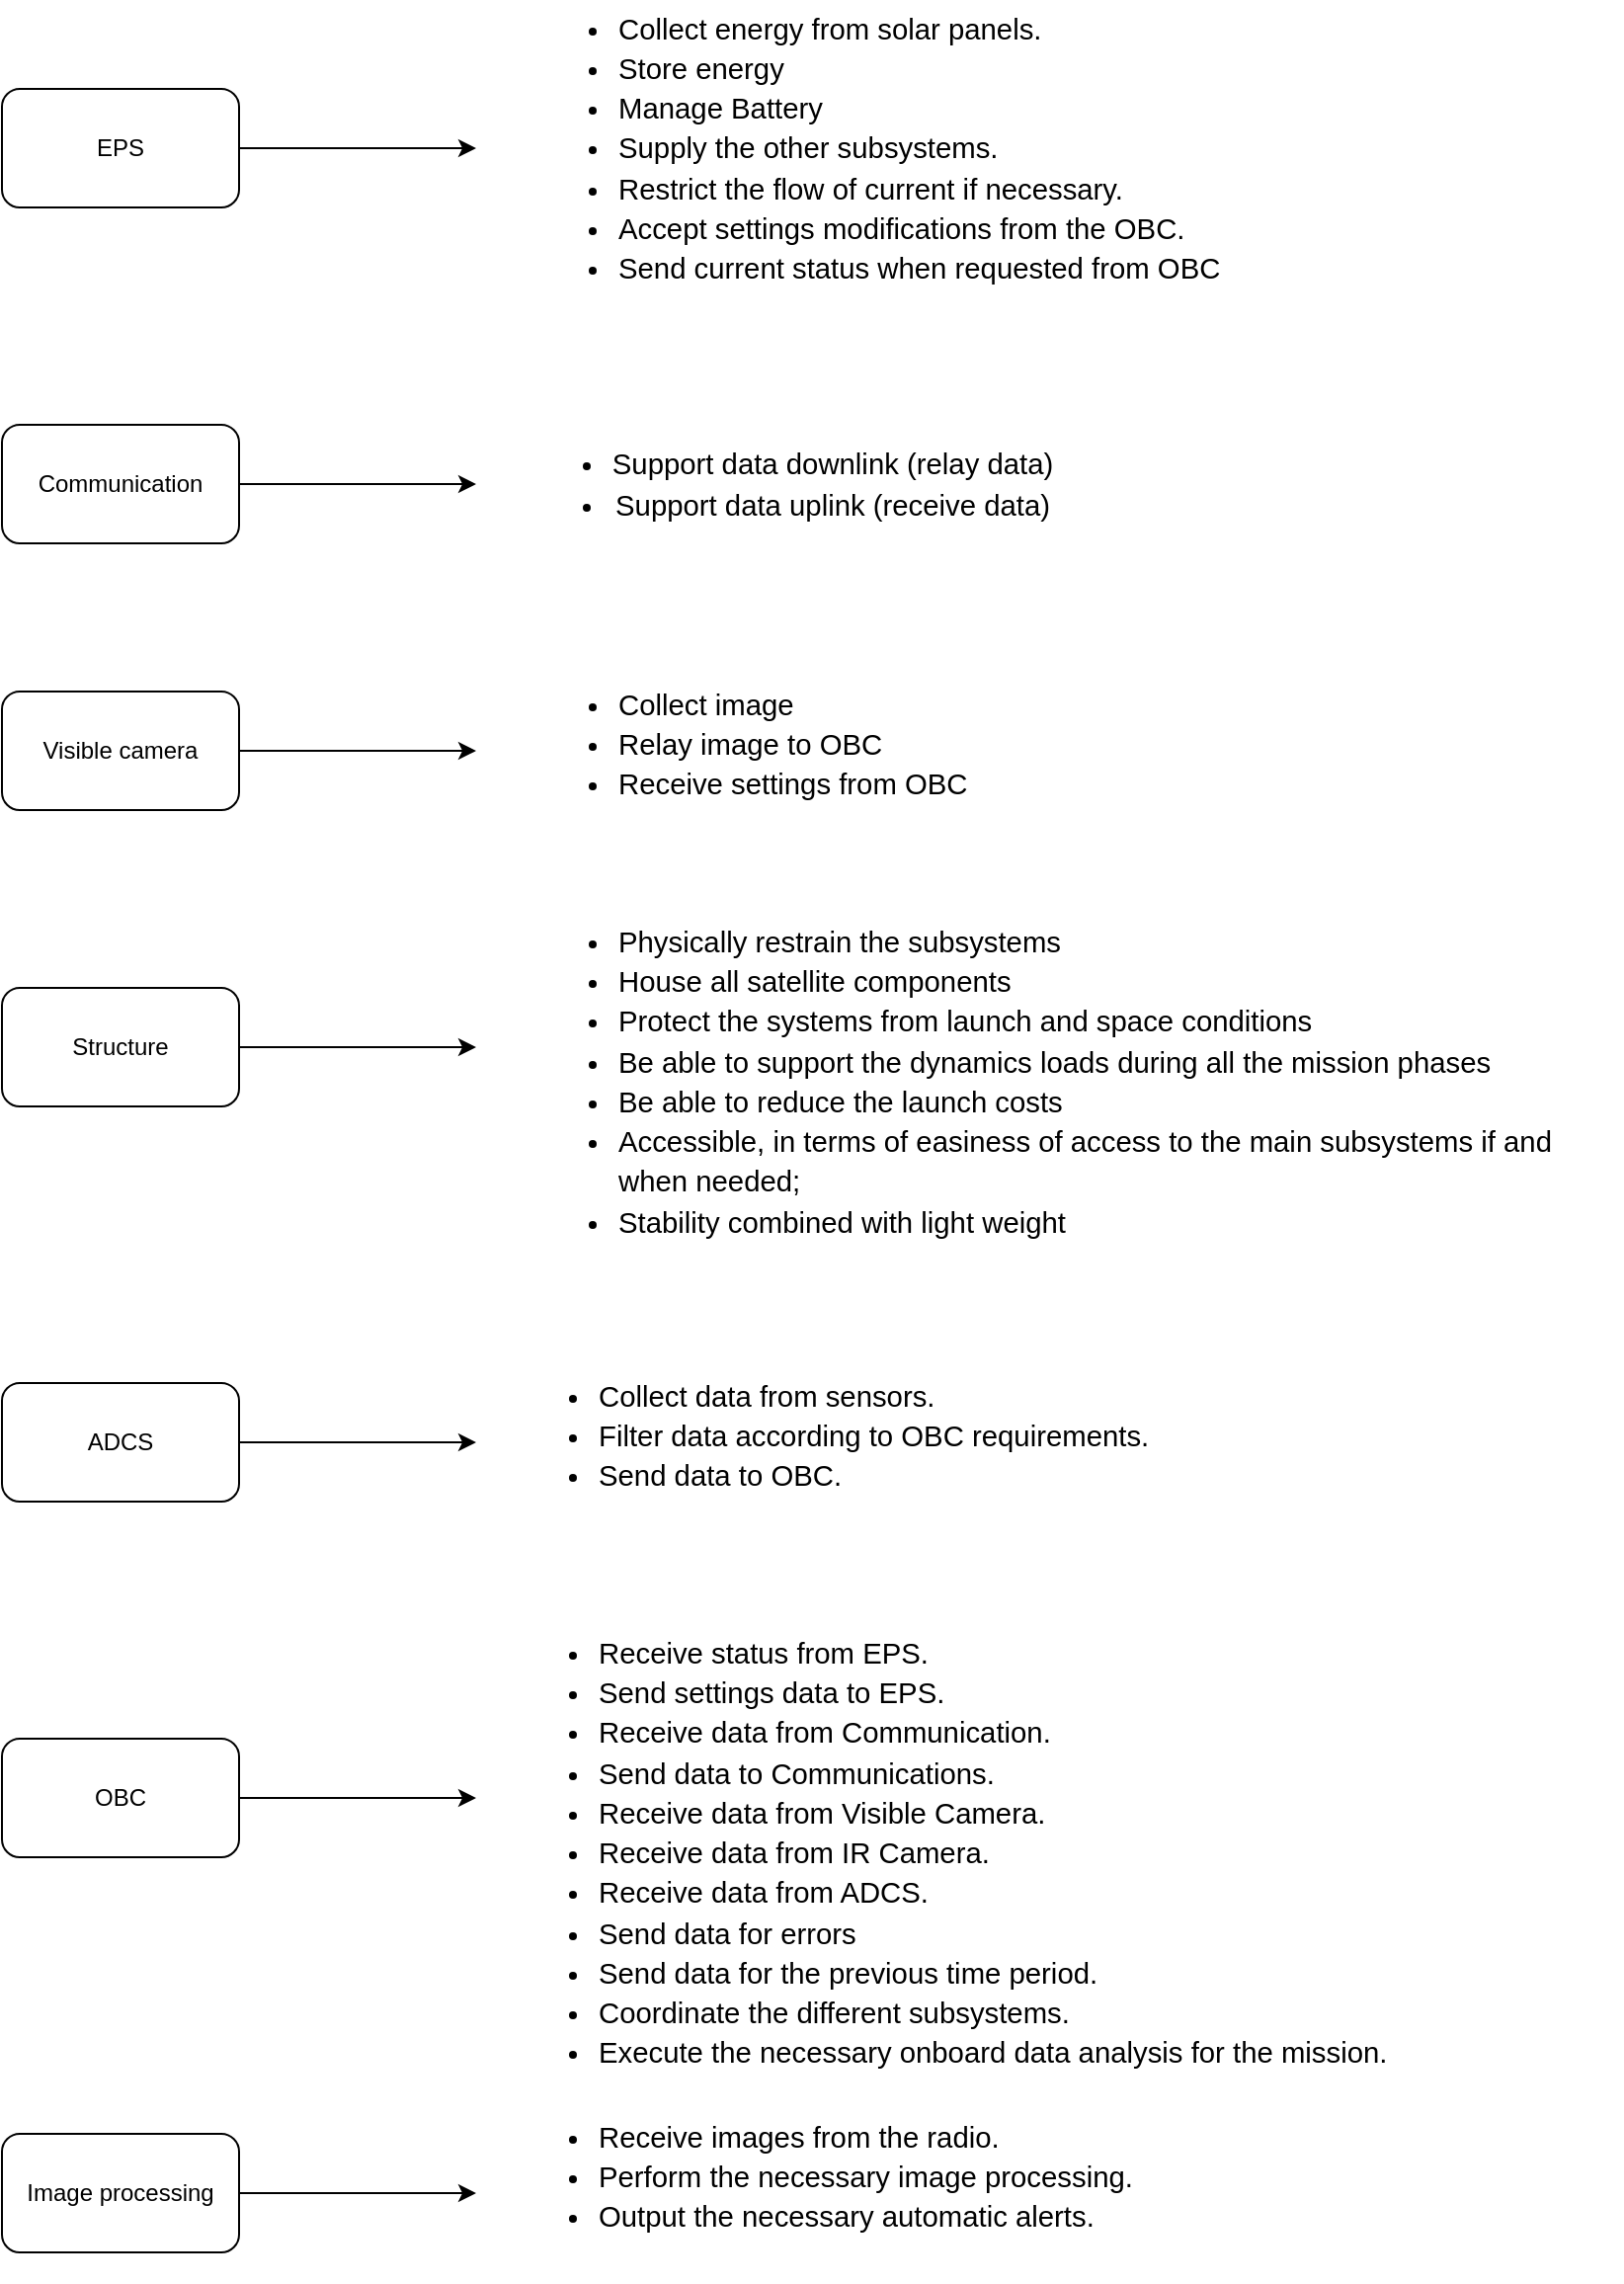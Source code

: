 <mxfile version="15.0.4" type="google"><diagram id="BIkOFSg8DfWKBSYfM1hP" name="Page-1"><mxGraphModel dx="1278" dy="547" grid="1" gridSize="10" guides="1" tooltips="1" connect="1" arrows="1" fold="1" page="1" pageScale="1" pageWidth="1169" pageHeight="1654" math="0" shadow="0"><root><mxCell id="0"/><mxCell id="1" parent="0"/><mxCell id="u1egQBroqPfC_zDJjfkm-9" style="edgeStyle=orthogonalEdgeStyle;rounded=0;orthogonalLoop=1;jettySize=auto;html=1;" parent="1" source="u1egQBroqPfC_zDJjfkm-1" edge="1"><mxGeometry relative="1" as="geometry"><mxPoint x="260" y="95" as="targetPoint"/></mxGeometry></mxCell><mxCell id="u1egQBroqPfC_zDJjfkm-1" value="EPS" style="rounded=1;whiteSpace=wrap;html=1;" parent="1" vertex="1"><mxGeometry x="20" y="65" width="120" height="60" as="geometry"/></mxCell><mxCell id="u1egQBroqPfC_zDJjfkm-2" value="&lt;span id=&quot;docs-internal-guid-066065f2-7fff-4b85-31c6-569ba50390ff&quot;&gt;&lt;ul style=&quot;margin-top: 0 ; margin-bottom: 0&quot;&gt;&lt;li dir=&quot;ltr&quot; style=&quot;list-style-type: disc ; font-size: 11pt ; font-family: &amp;#34;arial&amp;#34; ; background-color: transparent ; vertical-align: baseline&quot;&gt;&lt;p dir=&quot;ltr&quot; style=&quot;line-height: 1.38 ; margin-top: 0pt ; margin-bottom: 0pt&quot;&gt;&lt;span style=&quot;font-size: 11pt ; background-color: transparent ; vertical-align: baseline&quot;&gt;Collect energy from solar panels.&lt;/span&gt;&lt;/p&gt;&lt;/li&gt;&lt;li dir=&quot;ltr&quot; style=&quot;list-style-type: disc ; font-size: 11pt ; font-family: &amp;#34;arial&amp;#34; ; background-color: transparent ; vertical-align: baseline&quot;&gt;&lt;p dir=&quot;ltr&quot; style=&quot;line-height: 1.38 ; margin-top: 0pt ; margin-bottom: 0pt&quot;&gt;&lt;span style=&quot;font-size: 11pt ; background-color: transparent ; vertical-align: baseline&quot;&gt;Store energy&lt;/span&gt;&lt;/p&gt;&lt;/li&gt;&lt;li dir=&quot;ltr&quot; style=&quot;list-style-type: disc ; font-size: 11pt ; font-family: &amp;#34;arial&amp;#34; ; background-color: transparent ; vertical-align: baseline&quot;&gt;&lt;p dir=&quot;ltr&quot; style=&quot;line-height: 1.38 ; margin-top: 0pt ; margin-bottom: 0pt&quot;&gt;&lt;span style=&quot;font-size: 11pt ; background-color: transparent ; vertical-align: baseline&quot;&gt;Manage Battery&lt;/span&gt;&lt;/p&gt;&lt;/li&gt;&lt;li dir=&quot;ltr&quot; style=&quot;list-style-type: disc ; font-size: 11pt ; font-family: &amp;#34;arial&amp;#34; ; background-color: transparent ; vertical-align: baseline&quot;&gt;&lt;p dir=&quot;ltr&quot; style=&quot;line-height: 1.38 ; margin-top: 0pt ; margin-bottom: 0pt&quot;&gt;&lt;span style=&quot;font-size: 11pt ; background-color: transparent ; vertical-align: baseline&quot;&gt;Supply the other subsystems.&lt;/span&gt;&lt;/p&gt;&lt;/li&gt;&lt;li dir=&quot;ltr&quot; style=&quot;list-style-type: disc ; font-size: 11pt ; font-family: &amp;#34;arial&amp;#34; ; background-color: transparent ; vertical-align: baseline&quot;&gt;&lt;p dir=&quot;ltr&quot; style=&quot;line-height: 1.38 ; margin-top: 0pt ; margin-bottom: 0pt&quot;&gt;&lt;span style=&quot;font-size: 11pt ; background-color: transparent ; vertical-align: baseline&quot;&gt;Restrict the flow of current if necessary.&lt;/span&gt;&lt;/p&gt;&lt;/li&gt;&lt;li dir=&quot;ltr&quot; style=&quot;list-style-type: disc ; font-size: 11pt ; font-family: &amp;#34;arial&amp;#34; ; background-color: transparent ; vertical-align: baseline&quot;&gt;&lt;p dir=&quot;ltr&quot; style=&quot;line-height: 1.38 ; margin-top: 0pt ; margin-bottom: 0pt&quot;&gt;&lt;span style=&quot;font-size: 11pt ; background-color: transparent ; vertical-align: baseline&quot;&gt;Accept settings modifications from the OBC.&lt;/span&gt;&lt;/p&gt;&lt;/li&gt;&lt;li dir=&quot;ltr&quot; style=&quot;list-style-type: disc ; font-size: 11pt ; font-family: &amp;#34;arial&amp;#34; ; background-color: transparent ; vertical-align: baseline&quot;&gt;&lt;p dir=&quot;ltr&quot; style=&quot;line-height: 1.38 ; margin-top: 0pt ; margin-bottom: 0pt&quot;&gt;&lt;span style=&quot;font-size: 11pt ; background-color: transparent ; vertical-align: baseline&quot;&gt;Send current status when requested from OBC&lt;/span&gt;&lt;/p&gt;&lt;/li&gt;&lt;/ul&gt;&lt;/span&gt;" style="text;html=1;align=left;verticalAlign=middle;resizable=0;points=[];autosize=1;strokeColor=none;" parent="1" vertex="1"><mxGeometry x="290" y="20" width="360" height="150" as="geometry"/></mxCell><mxCell id="u1egQBroqPfC_zDJjfkm-14" style="edgeStyle=orthogonalEdgeStyle;rounded=0;orthogonalLoop=1;jettySize=auto;html=1;" parent="1" source="u1egQBroqPfC_zDJjfkm-5" edge="1"><mxGeometry relative="1" as="geometry"><mxPoint x="260" y="265" as="targetPoint"/></mxGeometry></mxCell><mxCell id="u1egQBroqPfC_zDJjfkm-5" value="Communication" style="rounded=1;whiteSpace=wrap;html=1;" parent="1" vertex="1"><mxGeometry x="20" y="235" width="120" height="60" as="geometry"/></mxCell><mxCell id="u1egQBroqPfC_zDJjfkm-6" value="&lt;span id=&quot;docs-internal-guid-5a4958ce-7fff-8ac0-9512-fd8736873dec&quot;&gt;&lt;ul style=&quot;margin-top: 0 ; margin-bottom: 0&quot;&gt;&lt;li dir=&quot;ltr&quot; style=&quot;list-style-type: disc ; font-size: 11pt ; font-family: &amp;#34;arial&amp;#34; ; background-color: transparent ; vertical-align: baseline&quot;&gt;&lt;p dir=&quot;ltr&quot; style=&quot;line-height: 1.38 ; margin-top: 0pt ; margin-bottom: 0pt&quot;&gt;&lt;span style=&quot;font-size: 11pt ; background-color: transparent ; vertical-align: baseline&quot;&gt;Support data downlink (relay data)&lt;/span&gt;&lt;/p&gt;&lt;/li&gt;&lt;li dir=&quot;ltr&quot; style=&quot;list-style-type: disc ; font-size: 11pt ; font-family: &amp;#34;arial&amp;#34; ; background-color: transparent ; vertical-align: baseline&quot;&gt;&lt;p dir=&quot;ltr&quot; style=&quot;line-height: 1.38 ; margin-top: 0pt ; margin-bottom: 0pt&quot;&gt;&lt;span style=&quot;font-size: 11pt ; background-color: transparent ; vertical-align: baseline&quot;&gt;Support data uplink (receive data)&lt;/span&gt;&lt;/p&gt;&lt;/li&gt;&lt;/ul&gt;&lt;/span&gt;" style="text;html=1;align=center;verticalAlign=middle;resizable=0;points=[];autosize=1;strokeColor=none;" parent="1" vertex="1"><mxGeometry x="280" y="240" width="280" height="50" as="geometry"/></mxCell><mxCell id="u1egQBroqPfC_zDJjfkm-15" style="edgeStyle=orthogonalEdgeStyle;rounded=0;orthogonalLoop=1;jettySize=auto;html=1;" parent="1" source="u1egQBroqPfC_zDJjfkm-11" edge="1"><mxGeometry relative="1" as="geometry"><mxPoint x="260" y="400" as="targetPoint"/></mxGeometry></mxCell><mxCell id="u1egQBroqPfC_zDJjfkm-11" value="Visible camera" style="rounded=1;whiteSpace=wrap;html=1;" parent="1" vertex="1"><mxGeometry x="20" y="370" width="120" height="60" as="geometry"/></mxCell><mxCell id="u1egQBroqPfC_zDJjfkm-12" value="&lt;b style=&quot;font-weight: normal&quot; id=&quot;docs-internal-guid-135ab3c1-7fff-5e63-3f94-c10eac134efa&quot;&gt;&lt;ul style=&quot;margin-top: 0 ; margin-bottom: 0&quot;&gt;&lt;li dir=&quot;ltr&quot; style=&quot;list-style-type: disc; font-size: 11pt; font-family: arial; color: rgb(0, 0, 0); background-color: transparent; font-weight: 400; font-style: normal; font-variant: normal; text-decoration: none; vertical-align: baseline;&quot;&gt;&lt;p dir=&quot;ltr&quot; style=&quot;line-height: 1.38 ; margin-top: 0pt ; margin-bottom: 0pt&quot;&gt;&lt;span style=&quot;font-size: 11pt; font-family: arial; color: rgb(0, 0, 0); background-color: transparent; font-weight: 400; font-style: normal; font-variant: normal; text-decoration: none; vertical-align: baseline;&quot;&gt;Collect image&lt;/span&gt;&lt;/p&gt;&lt;/li&gt;&lt;li dir=&quot;ltr&quot; style=&quot;list-style-type: disc; font-size: 11pt; font-family: arial; color: rgb(0, 0, 0); background-color: transparent; font-weight: 400; font-style: normal; font-variant: normal; text-decoration: none; vertical-align: baseline;&quot;&gt;&lt;p dir=&quot;ltr&quot; style=&quot;line-height: 1.38 ; margin-top: 0pt ; margin-bottom: 0pt&quot;&gt;&lt;span style=&quot;font-size: 11pt; font-family: arial; color: rgb(0, 0, 0); background-color: transparent; font-weight: 400; font-style: normal; font-variant: normal; text-decoration: none; vertical-align: baseline;&quot;&gt;Relay image to OBC&lt;/span&gt;&lt;/p&gt;&lt;/li&gt;&lt;li dir=&quot;ltr&quot; style=&quot;list-style-type: disc; font-size: 11pt; font-family: arial; color: rgb(0, 0, 0); background-color: transparent; font-weight: 400; font-style: normal; font-variant: normal; text-decoration: none; vertical-align: baseline;&quot;&gt;&lt;p dir=&quot;ltr&quot; style=&quot;line-height: 1.38 ; margin-top: 0pt ; margin-bottom: 0pt&quot;&gt;&lt;span style=&quot;font-size: 11pt; font-family: arial; color: rgb(0, 0, 0); background-color: transparent; font-weight: 400; font-style: normal; font-variant: normal; text-decoration: none; vertical-align: baseline;&quot;&gt;Receive settings from OBC&lt;/span&gt;&lt;/p&gt;&lt;/li&gt;&lt;/ul&gt;&lt;/b&gt;" style="text;whiteSpace=wrap;html=1;" parent="1" vertex="1"><mxGeometry x="290" y="360" width="240" height="80" as="geometry"/></mxCell><mxCell id="u1egQBroqPfC_zDJjfkm-22" style="edgeStyle=orthogonalEdgeStyle;rounded=0;orthogonalLoop=1;jettySize=auto;html=1;" parent="1" source="u1egQBroqPfC_zDJjfkm-19" edge="1"><mxGeometry relative="1" as="geometry"><mxPoint x="260" y="550" as="targetPoint"/></mxGeometry></mxCell><mxCell id="u1egQBroqPfC_zDJjfkm-19" value="Structure" style="rounded=1;whiteSpace=wrap;html=1;" parent="1" vertex="1"><mxGeometry x="20" y="520" width="120" height="60" as="geometry"/></mxCell><mxCell id="u1egQBroqPfC_zDJjfkm-20" value="&lt;b style=&quot;font-weight: normal&quot; id=&quot;docs-internal-guid-d569faae-7fff-dd56-12a2-90195ba4f048&quot;&gt;&lt;ul style=&quot;margin-top: 0 ; margin-bottom: 0&quot;&gt;&lt;li dir=&quot;ltr&quot; style=&quot;list-style-type: disc; font-size: 11pt; font-family: arial; color: rgb(0, 0, 0); background-color: transparent; font-weight: 400; font-style: normal; font-variant: normal; text-decoration: none; vertical-align: baseline;&quot;&gt;&lt;p dir=&quot;ltr&quot; style=&quot;line-height: 1.38 ; margin-top: 0pt ; margin-bottom: 0pt&quot;&gt;&lt;span style=&quot;font-size: 11pt; font-family: arial; color: rgb(0, 0, 0); background-color: transparent; font-weight: 400; font-style: normal; font-variant: normal; text-decoration: none; vertical-align: baseline;&quot;&gt;Physically restrain the subsystems&lt;/span&gt;&lt;/p&gt;&lt;/li&gt;&lt;li dir=&quot;ltr&quot; style=&quot;list-style-type: disc; font-size: 11pt; font-family: arial; color: rgb(0, 0, 0); background-color: transparent; font-weight: 400; font-style: normal; font-variant: normal; text-decoration: none; vertical-align: baseline;&quot;&gt;&lt;p dir=&quot;ltr&quot; style=&quot;line-height: 1.38 ; margin-top: 0pt ; margin-bottom: 0pt&quot;&gt;&lt;span style=&quot;font-size: 11pt; font-family: arial; color: rgb(0, 0, 0); background-color: transparent; font-weight: 400; font-style: normal; font-variant: normal; text-decoration: none; vertical-align: baseline;&quot;&gt;House all satellite components&lt;/span&gt;&lt;/p&gt;&lt;/li&gt;&lt;li dir=&quot;ltr&quot; style=&quot;list-style-type: disc; font-size: 11pt; font-family: arial; color: rgb(0, 0, 0); background-color: transparent; font-weight: 400; font-style: normal; font-variant: normal; text-decoration: none; vertical-align: baseline;&quot;&gt;&lt;p dir=&quot;ltr&quot; style=&quot;line-height: 1.38 ; margin-top: 0pt ; margin-bottom: 0pt&quot;&gt;&lt;span style=&quot;font-size: 11pt; font-family: arial; color: rgb(0, 0, 0); background-color: transparent; font-weight: 400; font-style: normal; font-variant: normal; text-decoration: none; vertical-align: baseline;&quot;&gt;Protect the systems from launch and space conditions&amp;nbsp;&lt;/span&gt;&lt;/p&gt;&lt;/li&gt;&lt;li dir=&quot;ltr&quot; style=&quot;list-style-type: disc; font-size: 11pt; font-family: arial; color: rgb(0, 0, 0); background-color: transparent; font-weight: 400; font-style: normal; font-variant: normal; text-decoration: none; vertical-align: baseline;&quot;&gt;&lt;p dir=&quot;ltr&quot; style=&quot;line-height: 1.38 ; margin-top: 0pt ; margin-bottom: 0pt&quot;&gt;&lt;span style=&quot;font-size: 11pt; font-family: arial; color: rgb(0, 0, 0); background-color: transparent; font-weight: 400; font-style: normal; font-variant: normal; text-decoration: none; vertical-align: baseline;&quot;&gt;Be able to support the dynamics loads during all the mission phases&lt;/span&gt;&lt;/p&gt;&lt;/li&gt;&lt;li dir=&quot;ltr&quot; style=&quot;list-style-type: disc; font-size: 11pt; font-family: arial; color: rgb(0, 0, 0); background-color: transparent; font-weight: 400; font-style: normal; font-variant: normal; text-decoration: none; vertical-align: baseline;&quot;&gt;&lt;p dir=&quot;ltr&quot; style=&quot;line-height: 1.38 ; margin-top: 0pt ; margin-bottom: 0pt&quot;&gt;&lt;span style=&quot;font-size: 11pt; font-family: arial; color: rgb(0, 0, 0); background-color: transparent; font-weight: 400; font-style: normal; font-variant: normal; text-decoration: none; vertical-align: baseline;&quot;&gt;Be able to reduce the launch costs&lt;/span&gt;&lt;/p&gt;&lt;/li&gt;&lt;li dir=&quot;ltr&quot; style=&quot;list-style-type: disc; font-size: 11pt; font-family: arial; color: rgb(0, 0, 0); background-color: transparent; font-weight: 400; font-style: normal; font-variant: normal; text-decoration: none; vertical-align: baseline;&quot;&gt;&lt;p dir=&quot;ltr&quot; style=&quot;line-height: 1.38 ; margin-top: 0pt ; margin-bottom: 0pt&quot;&gt;&lt;span style=&quot;font-size: 11pt; font-family: arial; color: rgb(0, 0, 0); background-color: transparent; font-weight: 400; font-style: normal; font-variant: normal; text-decoration: none; vertical-align: baseline;&quot;&gt;Accessible, in terms of easiness of access to the main subsystems if and when needed;&lt;/span&gt;&lt;/p&gt;&lt;/li&gt;&lt;li dir=&quot;ltr&quot; style=&quot;list-style-type: disc; font-size: 11pt; font-family: arial; color: rgb(0, 0, 0); background-color: transparent; font-weight: 400; font-style: normal; font-variant: normal; text-decoration: none; vertical-align: baseline;&quot;&gt;&lt;p dir=&quot;ltr&quot; style=&quot;line-height: 1.38 ; margin-top: 0pt ; margin-bottom: 0pt&quot;&gt;&lt;span style=&quot;font-size: 11pt; font-family: arial; color: rgb(0, 0, 0); background-color: transparent; font-weight: 400; font-style: normal; font-variant: normal; text-decoration: none; vertical-align: baseline;&quot;&gt;Stability combined with light weight&lt;/span&gt;&lt;/p&gt;&lt;/li&gt;&lt;/ul&gt;&lt;/b&gt;" style="text;whiteSpace=wrap;html=1;" parent="1" vertex="1"><mxGeometry x="290" y="480" width="550" height="180" as="geometry"/></mxCell><mxCell id="u1egQBroqPfC_zDJjfkm-25" style="edgeStyle=orthogonalEdgeStyle;rounded=0;orthogonalLoop=1;jettySize=auto;html=1;" parent="1" source="u1egQBroqPfC_zDJjfkm-23" edge="1"><mxGeometry relative="1" as="geometry"><mxPoint x="260" y="750" as="targetPoint"/></mxGeometry></mxCell><mxCell id="u1egQBroqPfC_zDJjfkm-23" value="ADCS" style="rounded=1;whiteSpace=wrap;html=1;" parent="1" vertex="1"><mxGeometry x="20" y="720" width="120" height="60" as="geometry"/></mxCell><mxCell id="u1egQBroqPfC_zDJjfkm-24" value="&lt;b style=&quot;font-weight: normal&quot; id=&quot;docs-internal-guid-6f3c6aff-7fff-f528-662f-e3dae2e37719&quot;&gt;&lt;ul style=&quot;margin-top: 0 ; margin-bottom: 0&quot;&gt;&lt;li dir=&quot;ltr&quot; style=&quot;list-style-type: disc; font-size: 11pt; font-family: arial; color: rgb(0, 0, 0); background-color: transparent; font-weight: 400; font-style: normal; font-variant: normal; text-decoration: none; vertical-align: baseline;&quot;&gt;&lt;p dir=&quot;ltr&quot; style=&quot;line-height: 1.38 ; margin-top: 0pt ; margin-bottom: 0pt&quot;&gt;&lt;span style=&quot;font-size: 11pt; font-family: arial; color: rgb(0, 0, 0); background-color: transparent; font-weight: 400; font-style: normal; font-variant: normal; text-decoration: none; vertical-align: baseline;&quot;&gt;Collect data from sensors.&lt;/span&gt;&lt;/p&gt;&lt;/li&gt;&lt;li dir=&quot;ltr&quot; style=&quot;list-style-type: disc; font-size: 11pt; font-family: arial; color: rgb(0, 0, 0); background-color: transparent; font-weight: 400; font-style: normal; font-variant: normal; text-decoration: none; vertical-align: baseline;&quot;&gt;&lt;p dir=&quot;ltr&quot; style=&quot;line-height: 1.38 ; margin-top: 0pt ; margin-bottom: 0pt&quot;&gt;&lt;span style=&quot;font-size: 11pt; font-family: arial; color: rgb(0, 0, 0); background-color: transparent; font-weight: 400; font-style: normal; font-variant: normal; text-decoration: none; vertical-align: baseline;&quot;&gt;Filter data according to OBC requirements.&amp;nbsp;&lt;/span&gt;&lt;/p&gt;&lt;/li&gt;&lt;li dir=&quot;ltr&quot; style=&quot;list-style-type: disc; font-size: 11pt; font-family: arial; color: rgb(0, 0, 0); background-color: transparent; font-weight: 400; font-style: normal; font-variant: normal; text-decoration: none; vertical-align: baseline;&quot;&gt;&lt;p dir=&quot;ltr&quot; style=&quot;line-height: 1.38 ; margin-top: 0pt ; margin-bottom: 0pt&quot;&gt;&lt;span style=&quot;font-size: 11pt; font-family: arial; color: rgb(0, 0, 0); background-color: transparent; font-weight: 400; font-style: normal; font-variant: normal; text-decoration: none; vertical-align: baseline;&quot;&gt;Send data to OBC.&lt;/span&gt;&lt;/p&gt;&lt;/li&gt;&lt;/ul&gt;&lt;/b&gt;" style="text;whiteSpace=wrap;html=1;" parent="1" vertex="1"><mxGeometry x="280" y="710" width="350" height="80" as="geometry"/></mxCell><mxCell id="u1egQBroqPfC_zDJjfkm-29" style="edgeStyle=orthogonalEdgeStyle;rounded=0;orthogonalLoop=1;jettySize=auto;html=1;" parent="1" source="u1egQBroqPfC_zDJjfkm-26" edge="1"><mxGeometry relative="1" as="geometry"><mxPoint x="260" y="930" as="targetPoint"/></mxGeometry></mxCell><mxCell id="u1egQBroqPfC_zDJjfkm-26" value="OBC" style="rounded=1;whiteSpace=wrap;html=1;" parent="1" vertex="1"><mxGeometry x="20" y="900" width="120" height="60" as="geometry"/></mxCell><mxCell id="u1egQBroqPfC_zDJjfkm-28" value="&lt;b style=&quot;font-weight: normal&quot; id=&quot;docs-internal-guid-4c1de6a4-7fff-a371-b5f0-73c66f5ee2c5&quot;&gt;&lt;ul style=&quot;margin-top: 0 ; margin-bottom: 0&quot;&gt;&lt;li dir=&quot;ltr&quot; style=&quot;list-style-type: disc ; font-size: 11pt ; font-family: &amp;#34;arial&amp;#34; ; color: rgb(0 , 0 , 0) ; background-color: transparent ; font-weight: 400 ; font-style: normal ; font-variant: normal ; text-decoration: none ; vertical-align: baseline&quot;&gt;&lt;p dir=&quot;ltr&quot; style=&quot;line-height: 1.38 ; margin-top: 0pt ; margin-bottom: 0pt&quot;&gt;&lt;span style=&quot;font-size: 11pt ; font-family: &amp;#34;arial&amp;#34; ; color: rgb(0 , 0 , 0) ; background-color: transparent ; font-weight: 400 ; font-style: normal ; font-variant: normal ; text-decoration: none ; vertical-align: baseline&quot;&gt;Receive status from EPS.&lt;/span&gt;&lt;/p&gt;&lt;/li&gt;&lt;li dir=&quot;ltr&quot; style=&quot;list-style-type: disc ; font-size: 11pt ; font-family: &amp;#34;arial&amp;#34; ; color: rgb(0 , 0 , 0) ; background-color: transparent ; font-weight: 400 ; font-style: normal ; font-variant: normal ; text-decoration: none ; vertical-align: baseline&quot;&gt;&lt;p dir=&quot;ltr&quot; style=&quot;line-height: 1.38 ; margin-top: 0pt ; margin-bottom: 0pt&quot;&gt;&lt;span style=&quot;font-size: 11pt ; font-family: &amp;#34;arial&amp;#34; ; color: rgb(0 , 0 , 0) ; background-color: transparent ; font-weight: 400 ; font-style: normal ; font-variant: normal ; text-decoration: none ; vertical-align: baseline&quot;&gt;Send settings data to EPS.&amp;nbsp;&lt;/span&gt;&lt;/p&gt;&lt;/li&gt;&lt;li dir=&quot;ltr&quot; style=&quot;list-style-type: disc ; font-size: 11pt ; font-family: &amp;#34;arial&amp;#34; ; color: rgb(0 , 0 , 0) ; background-color: transparent ; font-weight: 400 ; font-style: normal ; font-variant: normal ; text-decoration: none ; vertical-align: baseline&quot;&gt;&lt;p dir=&quot;ltr&quot; style=&quot;line-height: 1.38 ; margin-top: 0pt ; margin-bottom: 0pt&quot;&gt;&lt;span style=&quot;font-size: 11pt ; font-family: &amp;#34;arial&amp;#34; ; color: rgb(0 , 0 , 0) ; background-color: transparent ; font-weight: 400 ; font-style: normal ; font-variant: normal ; text-decoration: none ; vertical-align: baseline&quot;&gt;Receive data from Communication.&lt;/span&gt;&lt;/p&gt;&lt;/li&gt;&lt;li dir=&quot;ltr&quot; style=&quot;list-style-type: disc ; font-size: 11pt ; font-family: &amp;#34;arial&amp;#34; ; color: rgb(0 , 0 , 0) ; background-color: transparent ; font-weight: 400 ; font-style: normal ; font-variant: normal ; text-decoration: none ; vertical-align: baseline&quot;&gt;&lt;p dir=&quot;ltr&quot; style=&quot;line-height: 1.38 ; margin-top: 0pt ; margin-bottom: 0pt&quot;&gt;&lt;span style=&quot;font-size: 11pt ; font-family: &amp;#34;arial&amp;#34; ; color: rgb(0 , 0 , 0) ; background-color: transparent ; font-weight: 400 ; font-style: normal ; font-variant: normal ; text-decoration: none ; vertical-align: baseline&quot;&gt;Send data to Communications.&amp;nbsp;&lt;/span&gt;&lt;/p&gt;&lt;/li&gt;&lt;li dir=&quot;ltr&quot; style=&quot;list-style-type: disc ; font-size: 11pt ; font-family: &amp;#34;arial&amp;#34; ; color: rgb(0 , 0 , 0) ; background-color: transparent ; font-weight: 400 ; font-style: normal ; font-variant: normal ; text-decoration: none ; vertical-align: baseline&quot;&gt;&lt;p dir=&quot;ltr&quot; style=&quot;line-height: 1.38 ; margin-top: 0pt ; margin-bottom: 0pt&quot;&gt;&lt;span style=&quot;font-size: 11pt ; font-family: &amp;#34;arial&amp;#34; ; color: rgb(0 , 0 , 0) ; background-color: transparent ; font-weight: 400 ; font-style: normal ; font-variant: normal ; text-decoration: none ; vertical-align: baseline&quot;&gt;Receive data from Visible Camera.&lt;/span&gt;&lt;/p&gt;&lt;/li&gt;&lt;li dir=&quot;ltr&quot; style=&quot;list-style-type: disc ; font-size: 11pt ; font-family: &amp;#34;arial&amp;#34; ; color: rgb(0 , 0 , 0) ; background-color: transparent ; font-weight: 400 ; font-style: normal ; font-variant: normal ; text-decoration: none ; vertical-align: baseline&quot;&gt;&lt;p dir=&quot;ltr&quot; style=&quot;line-height: 1.38 ; margin-top: 0pt ; margin-bottom: 0pt&quot;&gt;&lt;span style=&quot;font-size: 11pt ; font-family: &amp;#34;arial&amp;#34; ; color: rgb(0 , 0 , 0) ; background-color: transparent ; font-weight: 400 ; font-style: normal ; font-variant: normal ; text-decoration: none ; vertical-align: baseline&quot;&gt;Receive data from IR Camera.&lt;/span&gt;&lt;/p&gt;&lt;/li&gt;&lt;li dir=&quot;ltr&quot; style=&quot;list-style-type: disc ; font-size: 11pt ; font-family: &amp;#34;arial&amp;#34; ; color: rgb(0 , 0 , 0) ; background-color: transparent ; font-weight: 400 ; font-style: normal ; font-variant: normal ; text-decoration: none ; vertical-align: baseline&quot;&gt;&lt;p dir=&quot;ltr&quot; style=&quot;line-height: 1.38 ; margin-top: 0pt ; margin-bottom: 0pt&quot;&gt;&lt;span style=&quot;font-size: 11pt ; font-family: &amp;#34;arial&amp;#34; ; color: rgb(0 , 0 , 0) ; background-color: transparent ; font-weight: 400 ; font-style: normal ; font-variant: normal ; text-decoration: none ; vertical-align: baseline&quot;&gt;Receive data from ADCS.&lt;/span&gt;&lt;/p&gt;&lt;/li&gt;&lt;li dir=&quot;ltr&quot; style=&quot;list-style-type: disc ; font-size: 11pt ; font-family: &amp;#34;arial&amp;#34; ; color: rgb(0 , 0 , 0) ; background-color: transparent ; font-weight: 400 ; font-style: normal ; font-variant: normal ; text-decoration: none ; vertical-align: baseline&quot;&gt;&lt;p dir=&quot;ltr&quot; style=&quot;line-height: 1.38 ; margin-top: 0pt ; margin-bottom: 0pt&quot;&gt;&lt;span style=&quot;font-size: 11pt ; font-family: &amp;#34;arial&amp;#34; ; color: rgb(0 , 0 , 0) ; background-color: transparent ; font-weight: 400 ; font-style: normal ; font-variant: normal ; text-decoration: none ; vertical-align: baseline&quot;&gt;Send data for errors&lt;/span&gt;&lt;/p&gt;&lt;/li&gt;&lt;li dir=&quot;ltr&quot; style=&quot;list-style-type: disc ; font-size: 11pt ; font-family: &amp;#34;arial&amp;#34; ; color: rgb(0 , 0 , 0) ; background-color: transparent ; font-weight: 400 ; font-style: normal ; font-variant: normal ; text-decoration: none ; vertical-align: baseline&quot;&gt;&lt;p dir=&quot;ltr&quot; style=&quot;line-height: 1.38 ; margin-top: 0pt ; margin-bottom: 0pt&quot;&gt;&lt;span style=&quot;font-size: 11pt ; font-family: &amp;#34;arial&amp;#34; ; color: rgb(0 , 0 , 0) ; background-color: transparent ; font-weight: 400 ; font-style: normal ; font-variant: normal ; text-decoration: none ; vertical-align: baseline&quot;&gt;Send data for the previous time period.&lt;/span&gt;&lt;/p&gt;&lt;/li&gt;&lt;li dir=&quot;ltr&quot; style=&quot;list-style-type: disc ; font-size: 11pt ; font-family: &amp;#34;arial&amp;#34; ; color: rgb(0 , 0 , 0) ; background-color: transparent ; font-weight: 400 ; font-style: normal ; font-variant: normal ; text-decoration: none ; vertical-align: baseline&quot;&gt;&lt;p dir=&quot;ltr&quot; style=&quot;line-height: 1.38 ; margin-top: 0pt ; margin-bottom: 0pt&quot;&gt;&lt;span style=&quot;font-size: 11pt ; font-family: &amp;#34;arial&amp;#34; ; color: rgb(0 , 0 , 0) ; background-color: transparent ; font-weight: 400 ; font-style: normal ; font-variant: normal ; text-decoration: none ; vertical-align: baseline&quot;&gt;Coordinate the different subsystems.&amp;nbsp;&lt;/span&gt;&lt;/p&gt;&lt;/li&gt;&lt;li dir=&quot;ltr&quot; style=&quot;list-style-type: disc ; font-size: 11pt ; font-family: &amp;#34;arial&amp;#34; ; color: rgb(0 , 0 , 0) ; background-color: transparent ; font-weight: 400 ; font-style: normal ; font-variant: normal ; text-decoration: none ; vertical-align: baseline&quot;&gt;&lt;p dir=&quot;ltr&quot; style=&quot;line-height: 1.38 ; margin-top: 0pt ; margin-bottom: 0pt&quot;&gt;&lt;span style=&quot;font-size: 11pt ; font-family: &amp;#34;arial&amp;#34; ; color: rgb(0 , 0 , 0) ; background-color: transparent ; font-weight: 400 ; font-style: normal ; font-variant: normal ; text-decoration: none ; vertical-align: baseline&quot;&gt;Execute the necessary onboard data analysis for the mission.&lt;/span&gt;&lt;/p&gt;&lt;/li&gt;&lt;/ul&gt;&lt;/b&gt;" style="text;whiteSpace=wrap;html=1;" parent="1" vertex="1"><mxGeometry x="280" y="840" width="460" height="200" as="geometry"/></mxCell><mxCell id="u1egQBroqPfC_zDJjfkm-32" style="edgeStyle=orthogonalEdgeStyle;rounded=0;orthogonalLoop=1;jettySize=auto;html=1;" parent="1" source="u1egQBroqPfC_zDJjfkm-30" edge="1"><mxGeometry relative="1" as="geometry"><mxPoint x="260" y="1130" as="targetPoint"/></mxGeometry></mxCell><mxCell id="u1egQBroqPfC_zDJjfkm-30" value="Image processing" style="rounded=1;whiteSpace=wrap;html=1;" parent="1" vertex="1"><mxGeometry x="20" y="1100" width="120" height="60" as="geometry"/></mxCell><mxCell id="u1egQBroqPfC_zDJjfkm-31" value="&lt;b style=&quot;font-weight: normal&quot; id=&quot;docs-internal-guid-a20dd8e1-7fff-8d7b-70f3-0d825025bdf3&quot;&gt;&lt;ul style=&quot;margin-top: 0 ; margin-bottom: 0&quot;&gt;&lt;li dir=&quot;ltr&quot; style=&quot;list-style-type: disc; font-size: 11pt; font-family: arial; color: rgb(0, 0, 0); background-color: transparent; font-weight: 400; font-style: normal; font-variant: normal; text-decoration: none; vertical-align: baseline;&quot;&gt;&lt;p dir=&quot;ltr&quot; style=&quot;line-height: 1.38 ; margin-top: 0pt ; margin-bottom: 0pt&quot;&gt;&lt;span style=&quot;font-size: 11pt; font-family: arial; color: rgb(0, 0, 0); background-color: transparent; font-weight: 400; font-style: normal; font-variant: normal; text-decoration: none; vertical-align: baseline;&quot;&gt;Receive images from the radio.&lt;/span&gt;&lt;/p&gt;&lt;/li&gt;&lt;li dir=&quot;ltr&quot; style=&quot;list-style-type: disc; font-size: 11pt; font-family: arial; color: rgb(0, 0, 0); background-color: transparent; font-weight: 400; font-style: normal; font-variant: normal; text-decoration: none; vertical-align: baseline;&quot;&gt;&lt;p dir=&quot;ltr&quot; style=&quot;line-height: 1.38 ; margin-top: 0pt ; margin-bottom: 0pt&quot;&gt;&lt;span style=&quot;font-size: 11pt; font-family: arial; color: rgb(0, 0, 0); background-color: transparent; font-weight: 400; font-style: normal; font-variant: normal; text-decoration: none; vertical-align: baseline;&quot;&gt;Perform the necessary image processing.&lt;/span&gt;&lt;/p&gt;&lt;/li&gt;&lt;li dir=&quot;ltr&quot; style=&quot;list-style-type: disc; font-size: 11pt; font-family: arial; color: rgb(0, 0, 0); background-color: transparent; font-weight: 400; font-style: normal; font-variant: normal; text-decoration: none; vertical-align: baseline;&quot;&gt;&lt;p dir=&quot;ltr&quot; style=&quot;line-height: 1.38 ; margin-top: 0pt ; margin-bottom: 0pt&quot;&gt;&lt;span style=&quot;font-size: 11pt; font-family: arial; color: rgb(0, 0, 0); background-color: transparent; font-weight: 400; font-style: normal; font-variant: normal; text-decoration: none; vertical-align: baseline;&quot;&gt;Output the necessary automatic alerts.&lt;/span&gt;&lt;/p&gt;&lt;/li&gt;&lt;/ul&gt;&lt;br&gt;&lt;/b&gt;" style="text;whiteSpace=wrap;html=1;" parent="1" vertex="1"><mxGeometry x="280" y="1085" width="340" height="90" as="geometry"/></mxCell></root></mxGraphModel></diagram></mxfile>